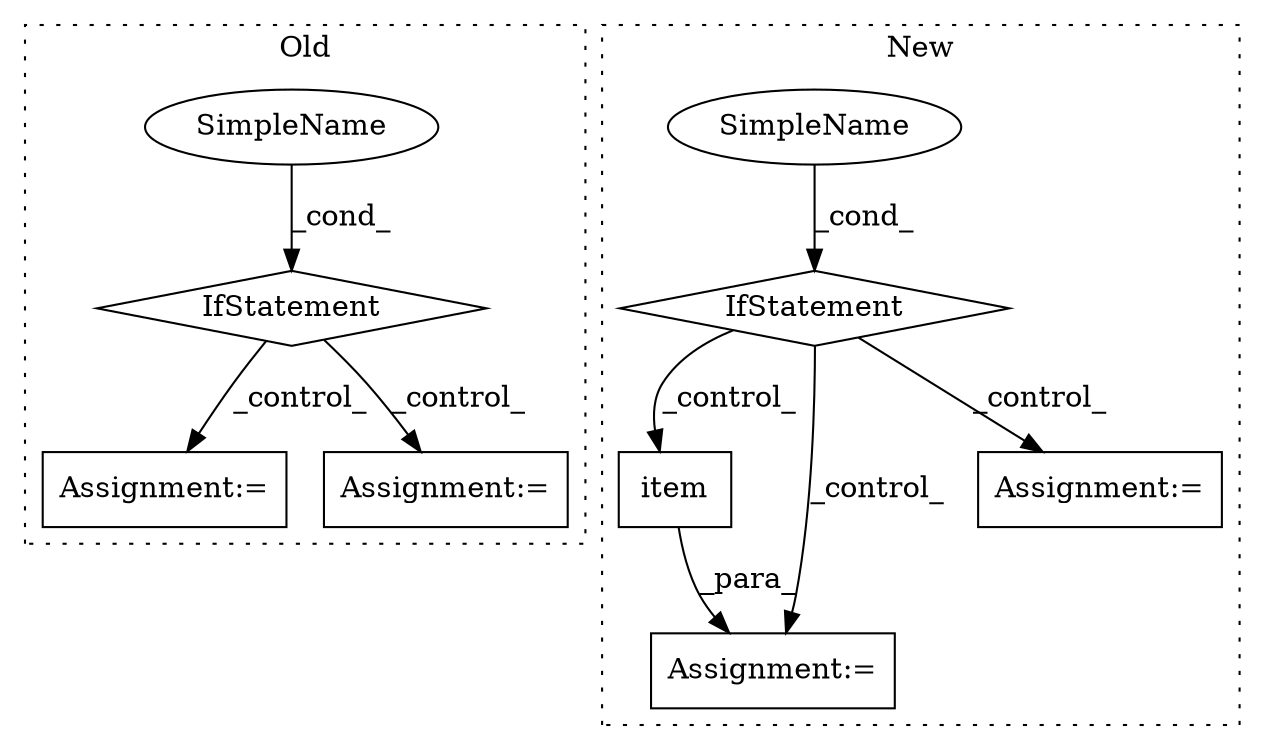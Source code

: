 digraph G {
subgraph cluster0 {
1 [label="IfStatement" a="25" s="18790,18878" l="4,2" shape="diamond"];
3 [label="Assignment:=" a="7" s="19688" l="1" shape="box"];
4 [label="SimpleName" a="42" s="" l="" shape="ellipse"];
6 [label="Assignment:=" a="7" s="19154,19260" l="61,2" shape="box"];
label = "Old";
style="dotted";
}
subgraph cluster1 {
2 [label="item" a="32" s="16679" l="6" shape="box"];
5 [label="Assignment:=" a="7" s="16673" l="1" shape="box"];
7 [label="SimpleName" a="42" s="" l="" shape="ellipse"];
8 [label="IfStatement" a="25" s="16082,16104" l="4,2" shape="diamond"];
9 [label="Assignment:=" a="7" s="16533" l="1" shape="box"];
label = "New";
style="dotted";
}
1 -> 3 [label="_control_"];
1 -> 6 [label="_control_"];
2 -> 5 [label="_para_"];
4 -> 1 [label="_cond_"];
7 -> 8 [label="_cond_"];
8 -> 5 [label="_control_"];
8 -> 2 [label="_control_"];
8 -> 9 [label="_control_"];
}